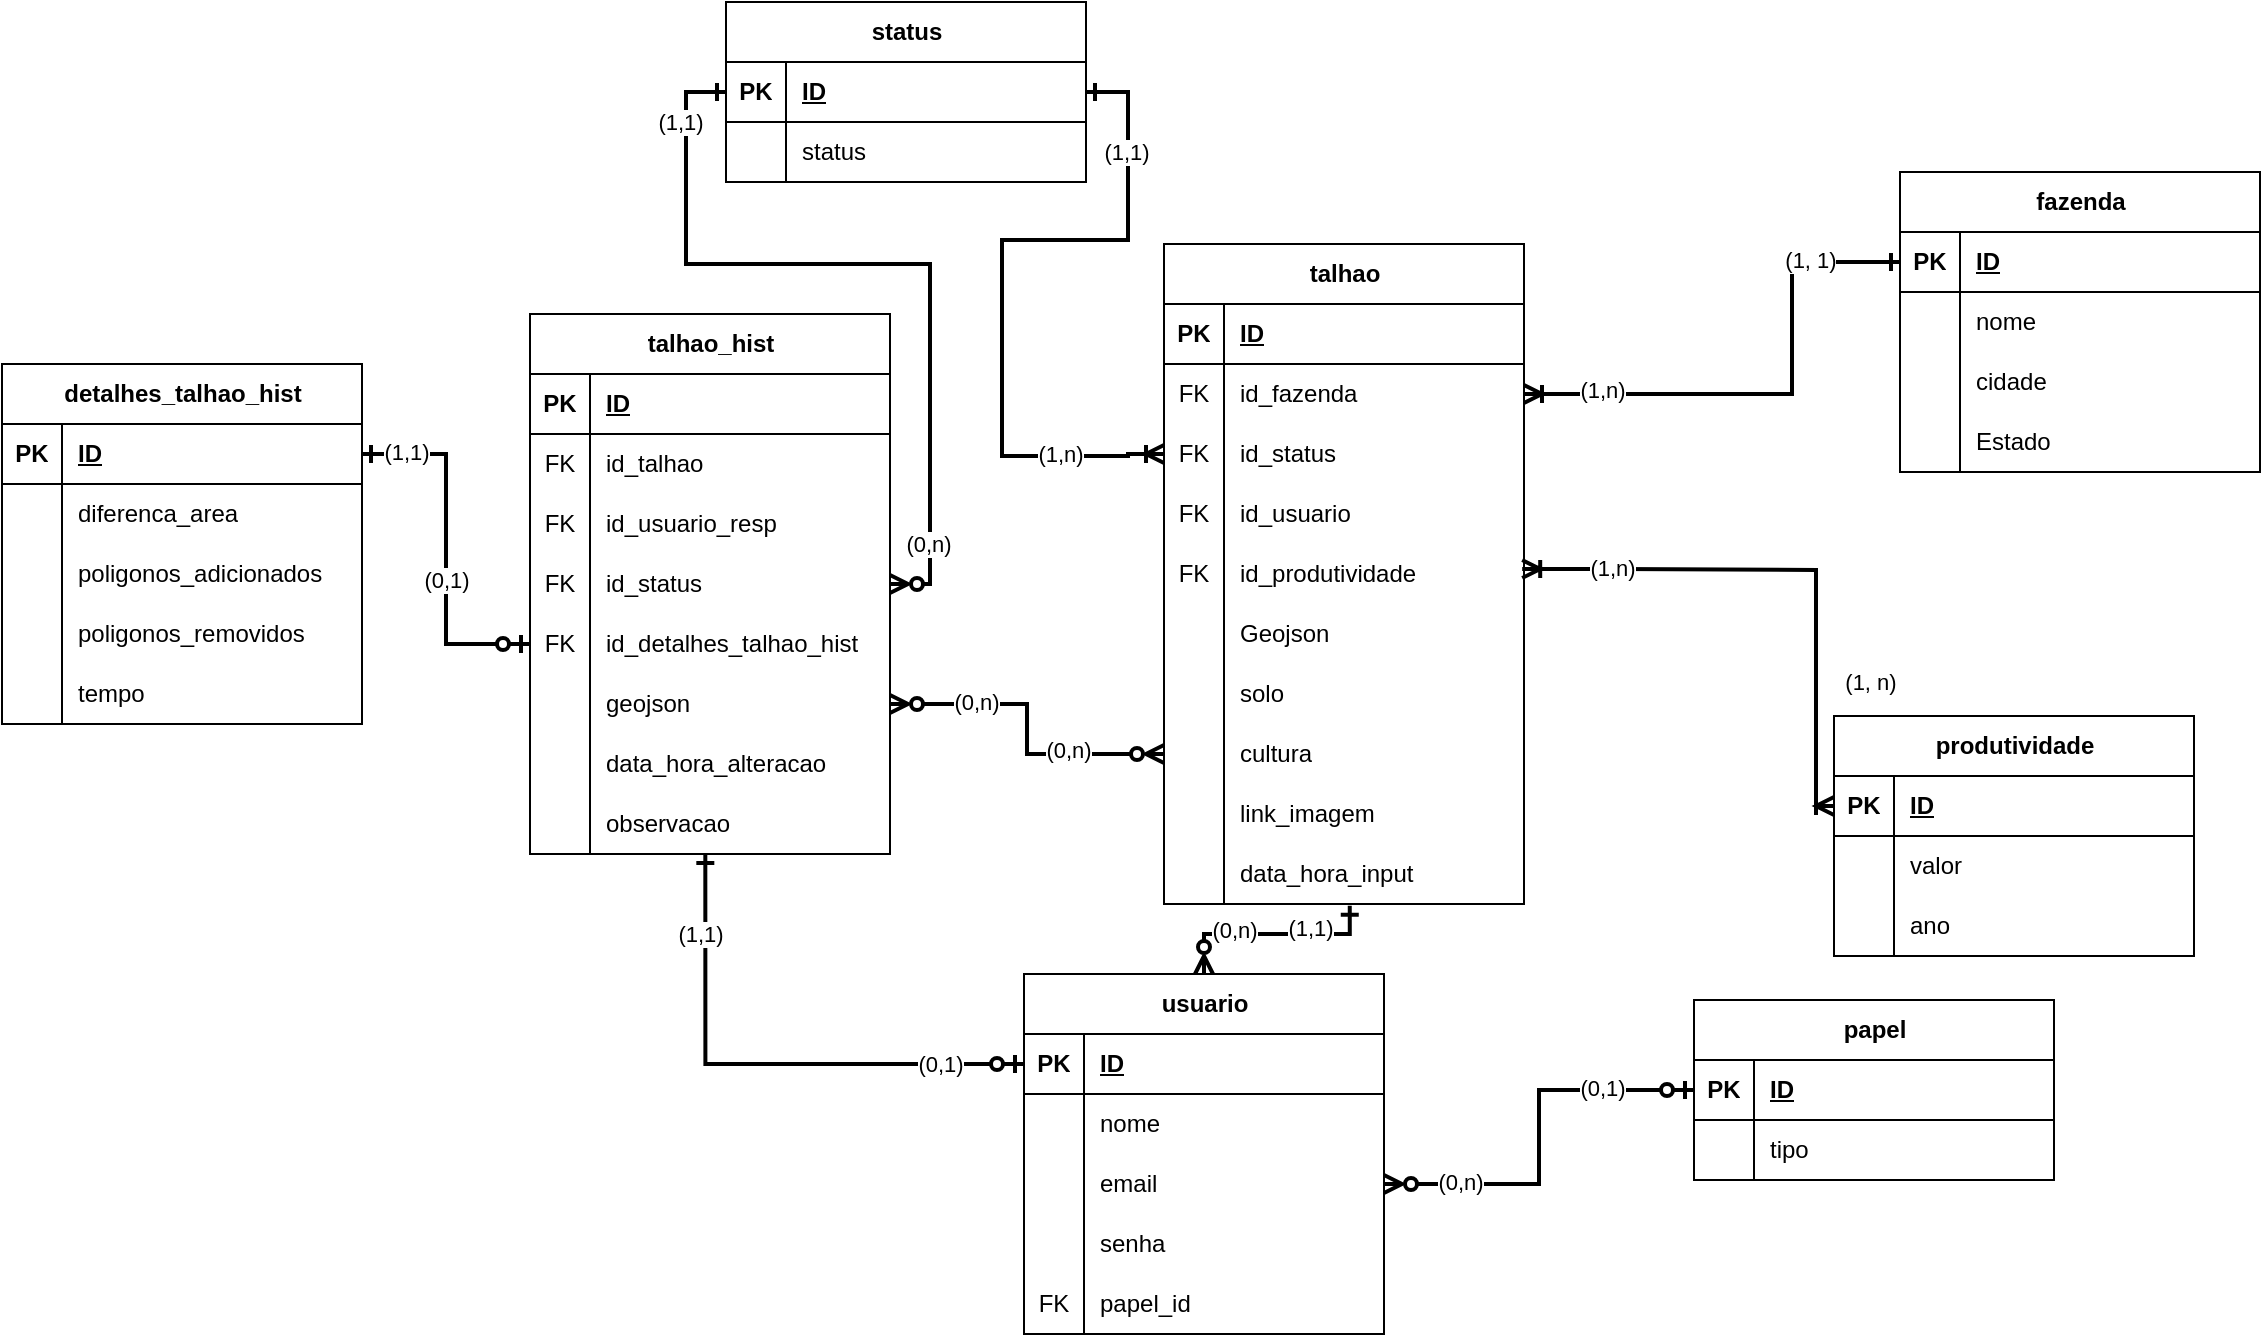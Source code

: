 <mxfile version="26.1.0">
  <diagram name="Página-1" id="Oh8hVxrq81kMfMdOFaqx">
    <mxGraphModel dx="2173" dy="299" grid="0" gridSize="10" guides="1" tooltips="1" connect="1" arrows="1" fold="1" page="0" pageScale="1" pageWidth="827" pageHeight="1169" math="0" shadow="0">
      <root>
        <mxCell id="0" />
        <mxCell id="1" parent="0" />
        <mxCell id="vThVnd_61_y9aAmI2bVp-1" value="talhao" style="shape=table;startSize=30;container=1;collapsible=1;childLayout=tableLayout;fixedRows=1;rowLines=0;fontStyle=1;align=center;resizeLast=1;html=1;" parent="1" vertex="1">
          <mxGeometry x="37" y="575" width="180" height="330" as="geometry" />
        </mxCell>
        <mxCell id="vThVnd_61_y9aAmI2bVp-2" value="" style="shape=tableRow;horizontal=0;startSize=0;swimlaneHead=0;swimlaneBody=0;fillColor=none;collapsible=0;dropTarget=0;points=[[0,0.5],[1,0.5]];portConstraint=eastwest;top=0;left=0;right=0;bottom=1;" parent="vThVnd_61_y9aAmI2bVp-1" vertex="1">
          <mxGeometry y="30" width="180" height="30" as="geometry" />
        </mxCell>
        <mxCell id="vThVnd_61_y9aAmI2bVp-3" value="PK" style="shape=partialRectangle;connectable=0;fillColor=none;top=0;left=0;bottom=0;right=0;fontStyle=1;overflow=hidden;whiteSpace=wrap;html=1;" parent="vThVnd_61_y9aAmI2bVp-2" vertex="1">
          <mxGeometry width="30" height="30" as="geometry">
            <mxRectangle width="30" height="30" as="alternateBounds" />
          </mxGeometry>
        </mxCell>
        <mxCell id="vThVnd_61_y9aAmI2bVp-4" value="ID" style="shape=partialRectangle;connectable=0;fillColor=none;top=0;left=0;bottom=0;right=0;align=left;spacingLeft=6;fontStyle=5;overflow=hidden;whiteSpace=wrap;html=1;" parent="vThVnd_61_y9aAmI2bVp-2" vertex="1">
          <mxGeometry x="30" width="150" height="30" as="geometry">
            <mxRectangle width="150" height="30" as="alternateBounds" />
          </mxGeometry>
        </mxCell>
        <mxCell id="vThVnd_61_y9aAmI2bVp-8" value="" style="shape=tableRow;horizontal=0;startSize=0;swimlaneHead=0;swimlaneBody=0;fillColor=none;collapsible=0;dropTarget=0;points=[[0,0.5],[1,0.5]];portConstraint=eastwest;top=0;left=0;right=0;bottom=0;" parent="vThVnd_61_y9aAmI2bVp-1" vertex="1">
          <mxGeometry y="60" width="180" height="30" as="geometry" />
        </mxCell>
        <mxCell id="vThVnd_61_y9aAmI2bVp-9" value="FK" style="shape=partialRectangle;connectable=0;fillColor=none;top=0;left=0;bottom=0;right=0;editable=1;overflow=hidden;whiteSpace=wrap;html=1;" parent="vThVnd_61_y9aAmI2bVp-8" vertex="1">
          <mxGeometry width="30" height="30" as="geometry">
            <mxRectangle width="30" height="30" as="alternateBounds" />
          </mxGeometry>
        </mxCell>
        <mxCell id="vThVnd_61_y9aAmI2bVp-10" value="id_fazenda" style="shape=partialRectangle;connectable=0;fillColor=none;top=0;left=0;bottom=0;right=0;align=left;spacingLeft=6;overflow=hidden;whiteSpace=wrap;html=1;" parent="vThVnd_61_y9aAmI2bVp-8" vertex="1">
          <mxGeometry x="30" width="150" height="30" as="geometry">
            <mxRectangle width="150" height="30" as="alternateBounds" />
          </mxGeometry>
        </mxCell>
        <mxCell id="rQO_95icwTUixLnLsmTB-1" value="" style="shape=tableRow;horizontal=0;startSize=0;swimlaneHead=0;swimlaneBody=0;fillColor=none;collapsible=0;dropTarget=0;points=[[0,0.5],[1,0.5]];portConstraint=eastwest;top=0;left=0;right=0;bottom=0;" vertex="1" parent="vThVnd_61_y9aAmI2bVp-1">
          <mxGeometry y="90" width="180" height="30" as="geometry" />
        </mxCell>
        <mxCell id="rQO_95icwTUixLnLsmTB-2" value="FK" style="shape=partialRectangle;connectable=0;fillColor=none;top=0;left=0;bottom=0;right=0;editable=1;overflow=hidden;whiteSpace=wrap;html=1;" vertex="1" parent="rQO_95icwTUixLnLsmTB-1">
          <mxGeometry width="30" height="30" as="geometry">
            <mxRectangle width="30" height="30" as="alternateBounds" />
          </mxGeometry>
        </mxCell>
        <mxCell id="rQO_95icwTUixLnLsmTB-3" value="id_status" style="shape=partialRectangle;connectable=0;fillColor=none;top=0;left=0;bottom=0;right=0;align=left;spacingLeft=6;overflow=hidden;whiteSpace=wrap;html=1;" vertex="1" parent="rQO_95icwTUixLnLsmTB-1">
          <mxGeometry x="30" width="150" height="30" as="geometry">
            <mxRectangle width="150" height="30" as="alternateBounds" />
          </mxGeometry>
        </mxCell>
        <mxCell id="rQO_95icwTUixLnLsmTB-51" value="" style="shape=tableRow;horizontal=0;startSize=0;swimlaneHead=0;swimlaneBody=0;fillColor=none;collapsible=0;dropTarget=0;points=[[0,0.5],[1,0.5]];portConstraint=eastwest;top=0;left=0;right=0;bottom=0;" vertex="1" parent="vThVnd_61_y9aAmI2bVp-1">
          <mxGeometry y="120" width="180" height="30" as="geometry" />
        </mxCell>
        <mxCell id="rQO_95icwTUixLnLsmTB-52" value="FK" style="shape=partialRectangle;connectable=0;fillColor=none;top=0;left=0;bottom=0;right=0;editable=1;overflow=hidden;whiteSpace=wrap;html=1;" vertex="1" parent="rQO_95icwTUixLnLsmTB-51">
          <mxGeometry width="30" height="30" as="geometry">
            <mxRectangle width="30" height="30" as="alternateBounds" />
          </mxGeometry>
        </mxCell>
        <mxCell id="rQO_95icwTUixLnLsmTB-53" value="id_usuario" style="shape=partialRectangle;connectable=0;fillColor=none;top=0;left=0;bottom=0;right=0;align=left;spacingLeft=6;overflow=hidden;whiteSpace=wrap;html=1;" vertex="1" parent="rQO_95icwTUixLnLsmTB-51">
          <mxGeometry x="30" width="150" height="30" as="geometry">
            <mxRectangle width="150" height="30" as="alternateBounds" />
          </mxGeometry>
        </mxCell>
        <mxCell id="vThVnd_61_y9aAmI2bVp-20" value="" style="shape=tableRow;horizontal=0;startSize=0;swimlaneHead=0;swimlaneBody=0;fillColor=none;collapsible=0;dropTarget=0;points=[[0,0.5],[1,0.5]];portConstraint=eastwest;top=0;left=0;right=0;bottom=0;" parent="vThVnd_61_y9aAmI2bVp-1" vertex="1">
          <mxGeometry y="150" width="180" height="30" as="geometry" />
        </mxCell>
        <mxCell id="vThVnd_61_y9aAmI2bVp-21" value="FK" style="shape=partialRectangle;connectable=0;fillColor=none;top=0;left=0;bottom=0;right=0;editable=1;overflow=hidden;whiteSpace=wrap;html=1;" parent="vThVnd_61_y9aAmI2bVp-20" vertex="1">
          <mxGeometry width="30" height="30" as="geometry">
            <mxRectangle width="30" height="30" as="alternateBounds" />
          </mxGeometry>
        </mxCell>
        <mxCell id="vThVnd_61_y9aAmI2bVp-22" value="id_produtividade" style="shape=partialRectangle;connectable=0;fillColor=none;top=0;left=0;bottom=0;right=0;align=left;spacingLeft=6;overflow=hidden;whiteSpace=wrap;html=1;" parent="vThVnd_61_y9aAmI2bVp-20" vertex="1">
          <mxGeometry x="30" width="150" height="30" as="geometry">
            <mxRectangle width="150" height="30" as="alternateBounds" />
          </mxGeometry>
        </mxCell>
        <mxCell id="vThVnd_61_y9aAmI2bVp-5" value="" style="shape=tableRow;horizontal=0;startSize=0;swimlaneHead=0;swimlaneBody=0;fillColor=none;collapsible=0;dropTarget=0;points=[[0,0.5],[1,0.5]];portConstraint=eastwest;top=0;left=0;right=0;bottom=0;" parent="vThVnd_61_y9aAmI2bVp-1" vertex="1">
          <mxGeometry y="180" width="180" height="30" as="geometry" />
        </mxCell>
        <mxCell id="vThVnd_61_y9aAmI2bVp-6" value="" style="shape=partialRectangle;connectable=0;fillColor=none;top=0;left=0;bottom=0;right=0;editable=1;overflow=hidden;whiteSpace=wrap;html=1;" parent="vThVnd_61_y9aAmI2bVp-5" vertex="1">
          <mxGeometry width="30" height="30" as="geometry">
            <mxRectangle width="30" height="30" as="alternateBounds" />
          </mxGeometry>
        </mxCell>
        <mxCell id="vThVnd_61_y9aAmI2bVp-7" value="Geojson" style="shape=partialRectangle;connectable=0;fillColor=none;top=0;left=0;bottom=0;right=0;align=left;spacingLeft=6;overflow=hidden;whiteSpace=wrap;html=1;" parent="vThVnd_61_y9aAmI2bVp-5" vertex="1">
          <mxGeometry x="30" width="150" height="30" as="geometry">
            <mxRectangle width="150" height="30" as="alternateBounds" />
          </mxGeometry>
        </mxCell>
        <mxCell id="vThVnd_61_y9aAmI2bVp-11" value="" style="shape=tableRow;horizontal=0;startSize=0;swimlaneHead=0;swimlaneBody=0;fillColor=none;collapsible=0;dropTarget=0;points=[[0,0.5],[1,0.5]];portConstraint=eastwest;top=0;left=0;right=0;bottom=0;" parent="vThVnd_61_y9aAmI2bVp-1" vertex="1">
          <mxGeometry y="210" width="180" height="30" as="geometry" />
        </mxCell>
        <mxCell id="vThVnd_61_y9aAmI2bVp-12" value="" style="shape=partialRectangle;connectable=0;fillColor=none;top=0;left=0;bottom=0;right=0;editable=1;overflow=hidden;whiteSpace=wrap;html=1;" parent="vThVnd_61_y9aAmI2bVp-11" vertex="1">
          <mxGeometry width="30" height="30" as="geometry">
            <mxRectangle width="30" height="30" as="alternateBounds" />
          </mxGeometry>
        </mxCell>
        <mxCell id="vThVnd_61_y9aAmI2bVp-13" value="solo" style="shape=partialRectangle;connectable=0;fillColor=none;top=0;left=0;bottom=0;right=0;align=left;spacingLeft=6;overflow=hidden;whiteSpace=wrap;html=1;" parent="vThVnd_61_y9aAmI2bVp-11" vertex="1">
          <mxGeometry x="30" width="150" height="30" as="geometry">
            <mxRectangle width="150" height="30" as="alternateBounds" />
          </mxGeometry>
        </mxCell>
        <mxCell id="vThVnd_61_y9aAmI2bVp-14" value="" style="shape=tableRow;horizontal=0;startSize=0;swimlaneHead=0;swimlaneBody=0;fillColor=none;collapsible=0;dropTarget=0;points=[[0,0.5],[1,0.5]];portConstraint=eastwest;top=0;left=0;right=0;bottom=0;" parent="vThVnd_61_y9aAmI2bVp-1" vertex="1">
          <mxGeometry y="240" width="180" height="30" as="geometry" />
        </mxCell>
        <mxCell id="vThVnd_61_y9aAmI2bVp-15" value="" style="shape=partialRectangle;connectable=0;fillColor=none;top=0;left=0;bottom=0;right=0;editable=1;overflow=hidden;whiteSpace=wrap;html=1;" parent="vThVnd_61_y9aAmI2bVp-14" vertex="1">
          <mxGeometry width="30" height="30" as="geometry">
            <mxRectangle width="30" height="30" as="alternateBounds" />
          </mxGeometry>
        </mxCell>
        <mxCell id="vThVnd_61_y9aAmI2bVp-16" value="cultura" style="shape=partialRectangle;connectable=0;fillColor=none;top=0;left=0;bottom=0;right=0;align=left;spacingLeft=6;overflow=hidden;whiteSpace=wrap;html=1;" parent="vThVnd_61_y9aAmI2bVp-14" vertex="1">
          <mxGeometry x="30" width="150" height="30" as="geometry">
            <mxRectangle width="150" height="30" as="alternateBounds" />
          </mxGeometry>
        </mxCell>
        <mxCell id="rQO_95icwTUixLnLsmTB-48" value="" style="shape=tableRow;horizontal=0;startSize=0;swimlaneHead=0;swimlaneBody=0;fillColor=none;collapsible=0;dropTarget=0;points=[[0,0.5],[1,0.5]];portConstraint=eastwest;top=0;left=0;right=0;bottom=0;" vertex="1" parent="vThVnd_61_y9aAmI2bVp-1">
          <mxGeometry y="270" width="180" height="30" as="geometry" />
        </mxCell>
        <mxCell id="rQO_95icwTUixLnLsmTB-49" value="" style="shape=partialRectangle;connectable=0;fillColor=none;top=0;left=0;bottom=0;right=0;editable=1;overflow=hidden;whiteSpace=wrap;html=1;" vertex="1" parent="rQO_95icwTUixLnLsmTB-48">
          <mxGeometry width="30" height="30" as="geometry">
            <mxRectangle width="30" height="30" as="alternateBounds" />
          </mxGeometry>
        </mxCell>
        <mxCell id="rQO_95icwTUixLnLsmTB-50" value="link_imagem" style="shape=partialRectangle;connectable=0;fillColor=none;top=0;left=0;bottom=0;right=0;align=left;spacingLeft=6;overflow=hidden;whiteSpace=wrap;html=1;" vertex="1" parent="rQO_95icwTUixLnLsmTB-48">
          <mxGeometry x="30" width="150" height="30" as="geometry">
            <mxRectangle width="150" height="30" as="alternateBounds" />
          </mxGeometry>
        </mxCell>
        <mxCell id="vThVnd_61_y9aAmI2bVp-17" value="" style="shape=tableRow;horizontal=0;startSize=0;swimlaneHead=0;swimlaneBody=0;fillColor=none;collapsible=0;dropTarget=0;points=[[0,0.5],[1,0.5]];portConstraint=eastwest;top=0;left=0;right=0;bottom=0;" parent="vThVnd_61_y9aAmI2bVp-1" vertex="1">
          <mxGeometry y="300" width="180" height="30" as="geometry" />
        </mxCell>
        <mxCell id="vThVnd_61_y9aAmI2bVp-18" value="" style="shape=partialRectangle;connectable=0;fillColor=none;top=0;left=0;bottom=0;right=0;editable=1;overflow=hidden;whiteSpace=wrap;html=1;" parent="vThVnd_61_y9aAmI2bVp-17" vertex="1">
          <mxGeometry width="30" height="30" as="geometry">
            <mxRectangle width="30" height="30" as="alternateBounds" />
          </mxGeometry>
        </mxCell>
        <mxCell id="vThVnd_61_y9aAmI2bVp-19" value="data_hora_input" style="shape=partialRectangle;connectable=0;fillColor=none;top=0;left=0;bottom=0;right=0;align=left;spacingLeft=6;overflow=hidden;whiteSpace=wrap;html=1;" parent="vThVnd_61_y9aAmI2bVp-17" vertex="1">
          <mxGeometry x="30" width="150" height="30" as="geometry">
            <mxRectangle width="150" height="30" as="alternateBounds" />
          </mxGeometry>
        </mxCell>
        <mxCell id="vThVnd_61_y9aAmI2bVp-23" style="edgeStyle=orthogonalEdgeStyle;rounded=0;orthogonalLoop=1;jettySize=auto;html=1;strokeWidth=2;endArrow=ERoneToMany;endFill=0;startArrow=ERoneToMany;startFill=0;exitX=0.995;exitY=0.417;exitDx=0;exitDy=0;exitPerimeter=0;entryX=0;entryY=0.5;entryDx=0;entryDy=0;" parent="1" source="vThVnd_61_y9aAmI2bVp-20" target="vThVnd_61_y9aAmI2bVp-40" edge="1">
          <mxGeometry relative="1" as="geometry">
            <mxPoint x="208" y="737" as="sourcePoint" />
            <Array as="points">
              <mxPoint x="264" y="738" />
              <mxPoint x="363" y="738" />
              <mxPoint x="363" y="856" />
            </Array>
          </mxGeometry>
        </mxCell>
        <mxCell id="vThVnd_61_y9aAmI2bVp-24" value="(1,n)" style="edgeLabel;html=1;align=center;verticalAlign=middle;resizable=0;points=[];" parent="vThVnd_61_y9aAmI2bVp-23" vertex="1" connectable="0">
          <mxGeometry x="-0.5" y="3" relative="1" as="geometry">
            <mxPoint x="-24" y="2" as="offset" />
          </mxGeometry>
        </mxCell>
        <mxCell id="vThVnd_61_y9aAmI2bVp-25" value="(1, n)" style="edgeLabel;html=1;align=center;verticalAlign=middle;resizable=0;points=[];" parent="vThVnd_61_y9aAmI2bVp-23" vertex="1" connectable="0">
          <mxGeometry x="0.433" y="2" relative="1" as="geometry">
            <mxPoint x="25" y="6" as="offset" />
          </mxGeometry>
        </mxCell>
        <mxCell id="vThVnd_61_y9aAmI2bVp-26" value="fazenda" style="shape=table;startSize=30;container=1;collapsible=1;childLayout=tableLayout;fixedRows=1;rowLines=0;fontStyle=1;align=center;resizeLast=1;html=1;" parent="1" vertex="1">
          <mxGeometry x="405" y="539" width="180" height="150" as="geometry" />
        </mxCell>
        <mxCell id="vThVnd_61_y9aAmI2bVp-27" value="" style="shape=tableRow;horizontal=0;startSize=0;swimlaneHead=0;swimlaneBody=0;fillColor=none;collapsible=0;dropTarget=0;points=[[0,0.5],[1,0.5]];portConstraint=eastwest;top=0;left=0;right=0;bottom=1;" parent="vThVnd_61_y9aAmI2bVp-26" vertex="1">
          <mxGeometry y="30" width="180" height="30" as="geometry" />
        </mxCell>
        <mxCell id="vThVnd_61_y9aAmI2bVp-28" value="PK" style="shape=partialRectangle;connectable=0;fillColor=none;top=0;left=0;bottom=0;right=0;fontStyle=1;overflow=hidden;whiteSpace=wrap;html=1;" parent="vThVnd_61_y9aAmI2bVp-27" vertex="1">
          <mxGeometry width="30" height="30" as="geometry">
            <mxRectangle width="30" height="30" as="alternateBounds" />
          </mxGeometry>
        </mxCell>
        <mxCell id="vThVnd_61_y9aAmI2bVp-29" value="ID" style="shape=partialRectangle;connectable=0;fillColor=none;top=0;left=0;bottom=0;right=0;align=left;spacingLeft=6;fontStyle=5;overflow=hidden;whiteSpace=wrap;html=1;" parent="vThVnd_61_y9aAmI2bVp-27" vertex="1">
          <mxGeometry x="30" width="150" height="30" as="geometry">
            <mxRectangle width="150" height="30" as="alternateBounds" />
          </mxGeometry>
        </mxCell>
        <mxCell id="vThVnd_61_y9aAmI2bVp-30" value="" style="shape=tableRow;horizontal=0;startSize=0;swimlaneHead=0;swimlaneBody=0;fillColor=none;collapsible=0;dropTarget=0;points=[[0,0.5],[1,0.5]];portConstraint=eastwest;top=0;left=0;right=0;bottom=0;" parent="vThVnd_61_y9aAmI2bVp-26" vertex="1">
          <mxGeometry y="60" width="180" height="30" as="geometry" />
        </mxCell>
        <mxCell id="vThVnd_61_y9aAmI2bVp-31" value="" style="shape=partialRectangle;connectable=0;fillColor=none;top=0;left=0;bottom=0;right=0;editable=1;overflow=hidden;whiteSpace=wrap;html=1;" parent="vThVnd_61_y9aAmI2bVp-30" vertex="1">
          <mxGeometry width="30" height="30" as="geometry">
            <mxRectangle width="30" height="30" as="alternateBounds" />
          </mxGeometry>
        </mxCell>
        <mxCell id="vThVnd_61_y9aAmI2bVp-32" value="nome" style="shape=partialRectangle;connectable=0;fillColor=none;top=0;left=0;bottom=0;right=0;align=left;spacingLeft=6;overflow=hidden;whiteSpace=wrap;html=1;" parent="vThVnd_61_y9aAmI2bVp-30" vertex="1">
          <mxGeometry x="30" width="150" height="30" as="geometry">
            <mxRectangle width="150" height="30" as="alternateBounds" />
          </mxGeometry>
        </mxCell>
        <mxCell id="vThVnd_61_y9aAmI2bVp-33" value="" style="shape=tableRow;horizontal=0;startSize=0;swimlaneHead=0;swimlaneBody=0;fillColor=none;collapsible=0;dropTarget=0;points=[[0,0.5],[1,0.5]];portConstraint=eastwest;top=0;left=0;right=0;bottom=0;" parent="vThVnd_61_y9aAmI2bVp-26" vertex="1">
          <mxGeometry y="90" width="180" height="30" as="geometry" />
        </mxCell>
        <mxCell id="vThVnd_61_y9aAmI2bVp-34" value="" style="shape=partialRectangle;connectable=0;fillColor=none;top=0;left=0;bottom=0;right=0;editable=1;overflow=hidden;whiteSpace=wrap;html=1;" parent="vThVnd_61_y9aAmI2bVp-33" vertex="1">
          <mxGeometry width="30" height="30" as="geometry">
            <mxRectangle width="30" height="30" as="alternateBounds" />
          </mxGeometry>
        </mxCell>
        <mxCell id="vThVnd_61_y9aAmI2bVp-35" value="cidade" style="shape=partialRectangle;connectable=0;fillColor=none;top=0;left=0;bottom=0;right=0;align=left;spacingLeft=6;overflow=hidden;whiteSpace=wrap;html=1;" parent="vThVnd_61_y9aAmI2bVp-33" vertex="1">
          <mxGeometry x="30" width="150" height="30" as="geometry">
            <mxRectangle width="150" height="30" as="alternateBounds" />
          </mxGeometry>
        </mxCell>
        <mxCell id="vThVnd_61_y9aAmI2bVp-36" value="" style="shape=tableRow;horizontal=0;startSize=0;swimlaneHead=0;swimlaneBody=0;fillColor=none;collapsible=0;dropTarget=0;points=[[0,0.5],[1,0.5]];portConstraint=eastwest;top=0;left=0;right=0;bottom=0;" parent="vThVnd_61_y9aAmI2bVp-26" vertex="1">
          <mxGeometry y="120" width="180" height="30" as="geometry" />
        </mxCell>
        <mxCell id="vThVnd_61_y9aAmI2bVp-37" value="" style="shape=partialRectangle;connectable=0;fillColor=none;top=0;left=0;bottom=0;right=0;editable=1;overflow=hidden;whiteSpace=wrap;html=1;" parent="vThVnd_61_y9aAmI2bVp-36" vertex="1">
          <mxGeometry width="30" height="30" as="geometry">
            <mxRectangle width="30" height="30" as="alternateBounds" />
          </mxGeometry>
        </mxCell>
        <mxCell id="vThVnd_61_y9aAmI2bVp-38" value="Estado" style="shape=partialRectangle;connectable=0;fillColor=none;top=0;left=0;bottom=0;right=0;align=left;spacingLeft=6;overflow=hidden;whiteSpace=wrap;html=1;" parent="vThVnd_61_y9aAmI2bVp-36" vertex="1">
          <mxGeometry x="30" width="150" height="30" as="geometry">
            <mxRectangle width="150" height="30" as="alternateBounds" />
          </mxGeometry>
        </mxCell>
        <mxCell id="vThVnd_61_y9aAmI2bVp-39" value="produtividade" style="shape=table;startSize=30;container=1;collapsible=1;childLayout=tableLayout;fixedRows=1;rowLines=0;fontStyle=1;align=center;resizeLast=1;html=1;" parent="1" vertex="1">
          <mxGeometry x="372" y="811" width="180" height="120" as="geometry" />
        </mxCell>
        <mxCell id="vThVnd_61_y9aAmI2bVp-40" value="" style="shape=tableRow;horizontal=0;startSize=0;swimlaneHead=0;swimlaneBody=0;fillColor=none;collapsible=0;dropTarget=0;points=[[0,0.5],[1,0.5]];portConstraint=eastwest;top=0;left=0;right=0;bottom=1;" parent="vThVnd_61_y9aAmI2bVp-39" vertex="1">
          <mxGeometry y="30" width="180" height="30" as="geometry" />
        </mxCell>
        <mxCell id="vThVnd_61_y9aAmI2bVp-41" value="PK" style="shape=partialRectangle;connectable=0;fillColor=none;top=0;left=0;bottom=0;right=0;fontStyle=1;overflow=hidden;whiteSpace=wrap;html=1;" parent="vThVnd_61_y9aAmI2bVp-40" vertex="1">
          <mxGeometry width="30" height="30" as="geometry">
            <mxRectangle width="30" height="30" as="alternateBounds" />
          </mxGeometry>
        </mxCell>
        <mxCell id="vThVnd_61_y9aAmI2bVp-42" value="ID" style="shape=partialRectangle;connectable=0;fillColor=none;top=0;left=0;bottom=0;right=0;align=left;spacingLeft=6;fontStyle=5;overflow=hidden;whiteSpace=wrap;html=1;" parent="vThVnd_61_y9aAmI2bVp-40" vertex="1">
          <mxGeometry x="30" width="150" height="30" as="geometry">
            <mxRectangle width="150" height="30" as="alternateBounds" />
          </mxGeometry>
        </mxCell>
        <mxCell id="vThVnd_61_y9aAmI2bVp-43" value="" style="shape=tableRow;horizontal=0;startSize=0;swimlaneHead=0;swimlaneBody=0;fillColor=none;collapsible=0;dropTarget=0;points=[[0,0.5],[1,0.5]];portConstraint=eastwest;top=0;left=0;right=0;bottom=0;" parent="vThVnd_61_y9aAmI2bVp-39" vertex="1">
          <mxGeometry y="60" width="180" height="30" as="geometry" />
        </mxCell>
        <mxCell id="vThVnd_61_y9aAmI2bVp-44" value="" style="shape=partialRectangle;connectable=0;fillColor=none;top=0;left=0;bottom=0;right=0;editable=1;overflow=hidden;whiteSpace=wrap;html=1;" parent="vThVnd_61_y9aAmI2bVp-43" vertex="1">
          <mxGeometry width="30" height="30" as="geometry">
            <mxRectangle width="30" height="30" as="alternateBounds" />
          </mxGeometry>
        </mxCell>
        <mxCell id="vThVnd_61_y9aAmI2bVp-45" value="valor" style="shape=partialRectangle;connectable=0;fillColor=none;top=0;left=0;bottom=0;right=0;align=left;spacingLeft=6;overflow=hidden;whiteSpace=wrap;html=1;" parent="vThVnd_61_y9aAmI2bVp-43" vertex="1">
          <mxGeometry x="30" width="150" height="30" as="geometry">
            <mxRectangle width="150" height="30" as="alternateBounds" />
          </mxGeometry>
        </mxCell>
        <mxCell id="vThVnd_61_y9aAmI2bVp-46" value="" style="shape=tableRow;horizontal=0;startSize=0;swimlaneHead=0;swimlaneBody=0;fillColor=none;collapsible=0;dropTarget=0;points=[[0,0.5],[1,0.5]];portConstraint=eastwest;top=0;left=0;right=0;bottom=0;" parent="vThVnd_61_y9aAmI2bVp-39" vertex="1">
          <mxGeometry y="90" width="180" height="30" as="geometry" />
        </mxCell>
        <mxCell id="vThVnd_61_y9aAmI2bVp-47" value="" style="shape=partialRectangle;connectable=0;fillColor=none;top=0;left=0;bottom=0;right=0;editable=1;overflow=hidden;whiteSpace=wrap;html=1;" parent="vThVnd_61_y9aAmI2bVp-46" vertex="1">
          <mxGeometry width="30" height="30" as="geometry">
            <mxRectangle width="30" height="30" as="alternateBounds" />
          </mxGeometry>
        </mxCell>
        <mxCell id="vThVnd_61_y9aAmI2bVp-48" value="ano" style="shape=partialRectangle;connectable=0;fillColor=none;top=0;left=0;bottom=0;right=0;align=left;spacingLeft=6;overflow=hidden;whiteSpace=wrap;html=1;" parent="vThVnd_61_y9aAmI2bVp-46" vertex="1">
          <mxGeometry x="30" width="150" height="30" as="geometry">
            <mxRectangle width="150" height="30" as="alternateBounds" />
          </mxGeometry>
        </mxCell>
        <mxCell id="vThVnd_61_y9aAmI2bVp-49" value="usuario" style="shape=table;startSize=30;container=1;collapsible=1;childLayout=tableLayout;fixedRows=1;rowLines=0;fontStyle=1;align=center;resizeLast=1;html=1;" parent="1" vertex="1">
          <mxGeometry x="-33" y="940" width="180" height="180" as="geometry" />
        </mxCell>
        <mxCell id="vThVnd_61_y9aAmI2bVp-50" value="" style="shape=tableRow;horizontal=0;startSize=0;swimlaneHead=0;swimlaneBody=0;fillColor=none;collapsible=0;dropTarget=0;points=[[0,0.5],[1,0.5]];portConstraint=eastwest;top=0;left=0;right=0;bottom=1;" parent="vThVnd_61_y9aAmI2bVp-49" vertex="1">
          <mxGeometry y="30" width="180" height="30" as="geometry" />
        </mxCell>
        <mxCell id="vThVnd_61_y9aAmI2bVp-51" value="PK" style="shape=partialRectangle;connectable=0;fillColor=none;top=0;left=0;bottom=0;right=0;fontStyle=1;overflow=hidden;whiteSpace=wrap;html=1;" parent="vThVnd_61_y9aAmI2bVp-50" vertex="1">
          <mxGeometry width="30" height="30" as="geometry">
            <mxRectangle width="30" height="30" as="alternateBounds" />
          </mxGeometry>
        </mxCell>
        <mxCell id="vThVnd_61_y9aAmI2bVp-52" value="ID" style="shape=partialRectangle;connectable=0;fillColor=none;top=0;left=0;bottom=0;right=0;align=left;spacingLeft=6;fontStyle=5;overflow=hidden;whiteSpace=wrap;html=1;" parent="vThVnd_61_y9aAmI2bVp-50" vertex="1">
          <mxGeometry x="30" width="150" height="30" as="geometry">
            <mxRectangle width="150" height="30" as="alternateBounds" />
          </mxGeometry>
        </mxCell>
        <mxCell id="vThVnd_61_y9aAmI2bVp-53" value="" style="shape=tableRow;horizontal=0;startSize=0;swimlaneHead=0;swimlaneBody=0;fillColor=none;collapsible=0;dropTarget=0;points=[[0,0.5],[1,0.5]];portConstraint=eastwest;top=0;left=0;right=0;bottom=0;" parent="vThVnd_61_y9aAmI2bVp-49" vertex="1">
          <mxGeometry y="60" width="180" height="30" as="geometry" />
        </mxCell>
        <mxCell id="vThVnd_61_y9aAmI2bVp-54" value="" style="shape=partialRectangle;connectable=0;fillColor=none;top=0;left=0;bottom=0;right=0;editable=1;overflow=hidden;whiteSpace=wrap;html=1;" parent="vThVnd_61_y9aAmI2bVp-53" vertex="1">
          <mxGeometry width="30" height="30" as="geometry">
            <mxRectangle width="30" height="30" as="alternateBounds" />
          </mxGeometry>
        </mxCell>
        <mxCell id="vThVnd_61_y9aAmI2bVp-55" value="nome" style="shape=partialRectangle;connectable=0;fillColor=none;top=0;left=0;bottom=0;right=0;align=left;spacingLeft=6;overflow=hidden;whiteSpace=wrap;html=1;" parent="vThVnd_61_y9aAmI2bVp-53" vertex="1">
          <mxGeometry x="30" width="150" height="30" as="geometry">
            <mxRectangle width="150" height="30" as="alternateBounds" />
          </mxGeometry>
        </mxCell>
        <mxCell id="vThVnd_61_y9aAmI2bVp-56" value="" style="shape=tableRow;horizontal=0;startSize=0;swimlaneHead=0;swimlaneBody=0;fillColor=none;collapsible=0;dropTarget=0;points=[[0,0.5],[1,0.5]];portConstraint=eastwest;top=0;left=0;right=0;bottom=0;" parent="vThVnd_61_y9aAmI2bVp-49" vertex="1">
          <mxGeometry y="90" width="180" height="30" as="geometry" />
        </mxCell>
        <mxCell id="vThVnd_61_y9aAmI2bVp-57" value="" style="shape=partialRectangle;connectable=0;fillColor=none;top=0;left=0;bottom=0;right=0;editable=1;overflow=hidden;whiteSpace=wrap;html=1;" parent="vThVnd_61_y9aAmI2bVp-56" vertex="1">
          <mxGeometry width="30" height="30" as="geometry">
            <mxRectangle width="30" height="30" as="alternateBounds" />
          </mxGeometry>
        </mxCell>
        <mxCell id="vThVnd_61_y9aAmI2bVp-58" value="email" style="shape=partialRectangle;connectable=0;fillColor=none;top=0;left=0;bottom=0;right=0;align=left;spacingLeft=6;overflow=hidden;whiteSpace=wrap;html=1;" parent="vThVnd_61_y9aAmI2bVp-56" vertex="1">
          <mxGeometry x="30" width="150" height="30" as="geometry">
            <mxRectangle width="150" height="30" as="alternateBounds" />
          </mxGeometry>
        </mxCell>
        <mxCell id="vThVnd_61_y9aAmI2bVp-59" value="" style="shape=tableRow;horizontal=0;startSize=0;swimlaneHead=0;swimlaneBody=0;fillColor=none;collapsible=0;dropTarget=0;points=[[0,0.5],[1,0.5]];portConstraint=eastwest;top=0;left=0;right=0;bottom=0;" parent="vThVnd_61_y9aAmI2bVp-49" vertex="1">
          <mxGeometry y="120" width="180" height="30" as="geometry" />
        </mxCell>
        <mxCell id="vThVnd_61_y9aAmI2bVp-60" value="" style="shape=partialRectangle;connectable=0;fillColor=none;top=0;left=0;bottom=0;right=0;editable=1;overflow=hidden;whiteSpace=wrap;html=1;" parent="vThVnd_61_y9aAmI2bVp-59" vertex="1">
          <mxGeometry width="30" height="30" as="geometry">
            <mxRectangle width="30" height="30" as="alternateBounds" />
          </mxGeometry>
        </mxCell>
        <mxCell id="vThVnd_61_y9aAmI2bVp-61" value="senha" style="shape=partialRectangle;connectable=0;fillColor=none;top=0;left=0;bottom=0;right=0;align=left;spacingLeft=6;overflow=hidden;whiteSpace=wrap;html=1;" parent="vThVnd_61_y9aAmI2bVp-59" vertex="1">
          <mxGeometry x="30" width="150" height="30" as="geometry">
            <mxRectangle width="150" height="30" as="alternateBounds" />
          </mxGeometry>
        </mxCell>
        <mxCell id="vThVnd_61_y9aAmI2bVp-62" value="" style="shape=tableRow;horizontal=0;startSize=0;swimlaneHead=0;swimlaneBody=0;fillColor=none;collapsible=0;dropTarget=0;points=[[0,0.5],[1,0.5]];portConstraint=eastwest;top=0;left=0;right=0;bottom=0;" parent="vThVnd_61_y9aAmI2bVp-49" vertex="1">
          <mxGeometry y="150" width="180" height="30" as="geometry" />
        </mxCell>
        <mxCell id="vThVnd_61_y9aAmI2bVp-63" value="FK" style="shape=partialRectangle;connectable=0;fillColor=none;top=0;left=0;bottom=0;right=0;editable=1;overflow=hidden;whiteSpace=wrap;html=1;" parent="vThVnd_61_y9aAmI2bVp-62" vertex="1">
          <mxGeometry width="30" height="30" as="geometry">
            <mxRectangle width="30" height="30" as="alternateBounds" />
          </mxGeometry>
        </mxCell>
        <mxCell id="vThVnd_61_y9aAmI2bVp-64" value="papel_id" style="shape=partialRectangle;connectable=0;fillColor=none;top=0;left=0;bottom=0;right=0;align=left;spacingLeft=6;overflow=hidden;whiteSpace=wrap;html=1;" parent="vThVnd_61_y9aAmI2bVp-62" vertex="1">
          <mxGeometry x="30" width="150" height="30" as="geometry">
            <mxRectangle width="150" height="30" as="alternateBounds" />
          </mxGeometry>
        </mxCell>
        <mxCell id="vThVnd_61_y9aAmI2bVp-65" value="papel" style="shape=table;startSize=30;container=1;collapsible=1;childLayout=tableLayout;fixedRows=1;rowLines=0;fontStyle=1;align=center;resizeLast=1;html=1;" parent="1" vertex="1">
          <mxGeometry x="302" y="953" width="180" height="90" as="geometry" />
        </mxCell>
        <mxCell id="vThVnd_61_y9aAmI2bVp-66" value="" style="shape=tableRow;horizontal=0;startSize=0;swimlaneHead=0;swimlaneBody=0;fillColor=none;collapsible=0;dropTarget=0;points=[[0,0.5],[1,0.5]];portConstraint=eastwest;top=0;left=0;right=0;bottom=1;" parent="vThVnd_61_y9aAmI2bVp-65" vertex="1">
          <mxGeometry y="30" width="180" height="30" as="geometry" />
        </mxCell>
        <mxCell id="vThVnd_61_y9aAmI2bVp-67" value="PK" style="shape=partialRectangle;connectable=0;fillColor=none;top=0;left=0;bottom=0;right=0;fontStyle=1;overflow=hidden;whiteSpace=wrap;html=1;" parent="vThVnd_61_y9aAmI2bVp-66" vertex="1">
          <mxGeometry width="30" height="30" as="geometry">
            <mxRectangle width="30" height="30" as="alternateBounds" />
          </mxGeometry>
        </mxCell>
        <mxCell id="vThVnd_61_y9aAmI2bVp-68" value="ID" style="shape=partialRectangle;connectable=0;fillColor=none;top=0;left=0;bottom=0;right=0;align=left;spacingLeft=6;fontStyle=5;overflow=hidden;whiteSpace=wrap;html=1;" parent="vThVnd_61_y9aAmI2bVp-66" vertex="1">
          <mxGeometry x="30" width="150" height="30" as="geometry">
            <mxRectangle width="150" height="30" as="alternateBounds" />
          </mxGeometry>
        </mxCell>
        <mxCell id="vThVnd_61_y9aAmI2bVp-69" value="" style="shape=tableRow;horizontal=0;startSize=0;swimlaneHead=0;swimlaneBody=0;fillColor=none;collapsible=0;dropTarget=0;points=[[0,0.5],[1,0.5]];portConstraint=eastwest;top=0;left=0;right=0;bottom=0;" parent="vThVnd_61_y9aAmI2bVp-65" vertex="1">
          <mxGeometry y="60" width="180" height="30" as="geometry" />
        </mxCell>
        <mxCell id="vThVnd_61_y9aAmI2bVp-70" value="" style="shape=partialRectangle;connectable=0;fillColor=none;top=0;left=0;bottom=0;right=0;editable=1;overflow=hidden;whiteSpace=wrap;html=1;" parent="vThVnd_61_y9aAmI2bVp-69" vertex="1">
          <mxGeometry width="30" height="30" as="geometry">
            <mxRectangle width="30" height="30" as="alternateBounds" />
          </mxGeometry>
        </mxCell>
        <mxCell id="vThVnd_61_y9aAmI2bVp-71" value="tipo" style="shape=partialRectangle;connectable=0;fillColor=none;top=0;left=0;bottom=0;right=0;align=left;spacingLeft=6;overflow=hidden;whiteSpace=wrap;html=1;" parent="vThVnd_61_y9aAmI2bVp-69" vertex="1">
          <mxGeometry x="30" width="150" height="30" as="geometry">
            <mxRectangle width="150" height="30" as="alternateBounds" />
          </mxGeometry>
        </mxCell>
        <mxCell id="vThVnd_61_y9aAmI2bVp-72" value="status" style="shape=table;startSize=30;container=1;collapsible=1;childLayout=tableLayout;fixedRows=1;rowLines=0;fontStyle=1;align=center;resizeLast=1;html=1;" parent="1" vertex="1">
          <mxGeometry x="-182" y="454" width="180" height="90" as="geometry" />
        </mxCell>
        <mxCell id="vThVnd_61_y9aAmI2bVp-73" value="" style="shape=tableRow;horizontal=0;startSize=0;swimlaneHead=0;swimlaneBody=0;fillColor=none;collapsible=0;dropTarget=0;points=[[0,0.5],[1,0.5]];portConstraint=eastwest;top=0;left=0;right=0;bottom=1;" parent="vThVnd_61_y9aAmI2bVp-72" vertex="1">
          <mxGeometry y="30" width="180" height="30" as="geometry" />
        </mxCell>
        <mxCell id="vThVnd_61_y9aAmI2bVp-74" value="PK" style="shape=partialRectangle;connectable=0;fillColor=none;top=0;left=0;bottom=0;right=0;fontStyle=1;overflow=hidden;whiteSpace=wrap;html=1;" parent="vThVnd_61_y9aAmI2bVp-73" vertex="1">
          <mxGeometry width="30" height="30" as="geometry">
            <mxRectangle width="30" height="30" as="alternateBounds" />
          </mxGeometry>
        </mxCell>
        <mxCell id="vThVnd_61_y9aAmI2bVp-75" value="ID" style="shape=partialRectangle;connectable=0;fillColor=none;top=0;left=0;bottom=0;right=0;align=left;spacingLeft=6;fontStyle=5;overflow=hidden;whiteSpace=wrap;html=1;" parent="vThVnd_61_y9aAmI2bVp-73" vertex="1">
          <mxGeometry x="30" width="150" height="30" as="geometry">
            <mxRectangle width="150" height="30" as="alternateBounds" />
          </mxGeometry>
        </mxCell>
        <mxCell id="vThVnd_61_y9aAmI2bVp-76" value="" style="shape=tableRow;horizontal=0;startSize=0;swimlaneHead=0;swimlaneBody=0;fillColor=none;collapsible=0;dropTarget=0;points=[[0,0.5],[1,0.5]];portConstraint=eastwest;top=0;left=0;right=0;bottom=0;" parent="vThVnd_61_y9aAmI2bVp-72" vertex="1">
          <mxGeometry y="60" width="180" height="30" as="geometry" />
        </mxCell>
        <mxCell id="vThVnd_61_y9aAmI2bVp-77" value="" style="shape=partialRectangle;connectable=0;fillColor=none;top=0;left=0;bottom=0;right=0;editable=1;overflow=hidden;whiteSpace=wrap;html=1;" parent="vThVnd_61_y9aAmI2bVp-76" vertex="1">
          <mxGeometry width="30" height="30" as="geometry">
            <mxRectangle width="30" height="30" as="alternateBounds" />
          </mxGeometry>
        </mxCell>
        <mxCell id="vThVnd_61_y9aAmI2bVp-78" value="status" style="shape=partialRectangle;connectable=0;fillColor=none;top=0;left=0;bottom=0;right=0;align=left;spacingLeft=6;overflow=hidden;whiteSpace=wrap;html=1;" parent="vThVnd_61_y9aAmI2bVp-76" vertex="1">
          <mxGeometry x="30" width="150" height="30" as="geometry">
            <mxRectangle width="150" height="30" as="alternateBounds" />
          </mxGeometry>
        </mxCell>
        <mxCell id="vThVnd_61_y9aAmI2bVp-79" style="edgeStyle=orthogonalEdgeStyle;rounded=0;orthogonalLoop=1;jettySize=auto;html=1;exitX=1;exitY=0.5;exitDx=0;exitDy=0;entryX=0;entryY=0.5;entryDx=0;entryDy=0;strokeWidth=2;endArrow=ERzeroToOne;endFill=0;startArrow=ERzeroToMany;startFill=0;" parent="1" source="vThVnd_61_y9aAmI2bVp-56" target="vThVnd_61_y9aAmI2bVp-66" edge="1">
          <mxGeometry relative="1" as="geometry" />
        </mxCell>
        <mxCell id="vThVnd_61_y9aAmI2bVp-80" value="(0,1)" style="edgeLabel;html=1;align=center;verticalAlign=middle;resizable=0;points=[];" parent="vThVnd_61_y9aAmI2bVp-79" vertex="1" connectable="0">
          <mxGeometry x="0.768" y="1" relative="1" as="geometry">
            <mxPoint x="-23" as="offset" />
          </mxGeometry>
        </mxCell>
        <mxCell id="vThVnd_61_y9aAmI2bVp-81" value="(0,n)" style="edgeLabel;html=1;align=center;verticalAlign=middle;resizable=0;points=[];" parent="vThVnd_61_y9aAmI2bVp-79" vertex="1" connectable="0">
          <mxGeometry x="-0.698" relative="1" as="geometry">
            <mxPoint x="7" y="-1" as="offset" />
          </mxGeometry>
        </mxCell>
        <mxCell id="vThVnd_61_y9aAmI2bVp-82" style="edgeStyle=orthogonalEdgeStyle;rounded=0;orthogonalLoop=1;jettySize=auto;html=1;endArrow=ERone;endFill=0;startArrow=ERoneToMany;startFill=0;strokeWidth=2;entryX=1;entryY=0.5;entryDx=0;entryDy=0;exitX=0;exitY=0.5;exitDx=0;exitDy=0;" parent="1" source="rQO_95icwTUixLnLsmTB-1" target="vThVnd_61_y9aAmI2bVp-73" edge="1">
          <mxGeometry relative="1" as="geometry">
            <mxPoint x="-30" y="706" as="sourcePoint" />
            <mxPoint x="310" y="800" as="targetPoint" />
            <Array as="points">
              <mxPoint x="19" y="680" />
              <mxPoint x="-44" y="681" />
              <mxPoint x="-44" y="573" />
              <mxPoint x="19" y="573" />
              <mxPoint x="19" y="499" />
            </Array>
          </mxGeometry>
        </mxCell>
        <mxCell id="vThVnd_61_y9aAmI2bVp-83" value="(1,1)" style="edgeLabel;html=1;align=center;verticalAlign=middle;resizable=0;points=[];" parent="vThVnd_61_y9aAmI2bVp-82" vertex="1" connectable="0">
          <mxGeometry x="0.644" relative="1" as="geometry">
            <mxPoint x="-1" y="-11" as="offset" />
          </mxGeometry>
        </mxCell>
        <mxCell id="vThVnd_61_y9aAmI2bVp-84" value="(1,n)" style="edgeLabel;html=1;align=center;verticalAlign=middle;resizable=0;points=[];" parent="vThVnd_61_y9aAmI2bVp-82" vertex="1" connectable="0">
          <mxGeometry x="-0.72" y="-1" relative="1" as="geometry">
            <mxPoint x="-5" as="offset" />
          </mxGeometry>
        </mxCell>
        <mxCell id="vThVnd_61_y9aAmI2bVp-85" style="edgeStyle=orthogonalEdgeStyle;rounded=0;orthogonalLoop=1;jettySize=auto;html=1;strokeWidth=2;endArrow=ERone;endFill=0;startArrow=ERoneToMany;startFill=0;exitX=1;exitY=0.5;exitDx=0;exitDy=0;entryX=0;entryY=0.5;entryDx=0;entryDy=0;" parent="1" source="vThVnd_61_y9aAmI2bVp-8" target="vThVnd_61_y9aAmI2bVp-27" edge="1">
          <mxGeometry relative="1" as="geometry">
            <Array as="points">
              <mxPoint x="351" y="650" />
              <mxPoint x="351" y="584" />
            </Array>
          </mxGeometry>
        </mxCell>
        <mxCell id="vThVnd_61_y9aAmI2bVp-86" value="(1,n)" style="edgeLabel;html=1;align=center;verticalAlign=middle;resizable=0;points=[];" parent="vThVnd_61_y9aAmI2bVp-85" vertex="1" connectable="0">
          <mxGeometry x="-0.554" y="-2" relative="1" as="geometry">
            <mxPoint x="-18" y="-4" as="offset" />
          </mxGeometry>
        </mxCell>
        <mxCell id="vThVnd_61_y9aAmI2bVp-87" value="(1, 1)" style="edgeLabel;html=1;align=center;verticalAlign=middle;resizable=0;points=[];" parent="vThVnd_61_y9aAmI2bVp-85" vertex="1" connectable="0">
          <mxGeometry x="0.643" y="1" relative="1" as="geometry">
            <mxPoint as="offset" />
          </mxGeometry>
        </mxCell>
        <mxCell id="vThVnd_61_y9aAmI2bVp-88" style="edgeStyle=orthogonalEdgeStyle;rounded=0;orthogonalLoop=1;jettySize=auto;html=1;entryX=0;entryY=0.5;entryDx=0;entryDy=0;startArrow=ERone;startFill=0;endArrow=ERzeroToOne;endFill=0;strokeWidth=2;exitX=0.487;exitY=1;exitDx=0;exitDy=0;exitPerimeter=0;" parent="1" source="vThVnd_61_y9aAmI2bVp-107" target="vThVnd_61_y9aAmI2bVp-50" edge="1">
          <mxGeometry relative="1" as="geometry">
            <mxPoint x="-193" y="890" as="sourcePoint" />
          </mxGeometry>
        </mxCell>
        <mxCell id="vThVnd_61_y9aAmI2bVp-89" value="(1,1)" style="edgeLabel;html=1;align=center;verticalAlign=middle;resizable=0;points=[];" parent="vThVnd_61_y9aAmI2bVp-88" vertex="1" connectable="0">
          <mxGeometry x="-0.813" y="3" relative="1" as="geometry">
            <mxPoint x="-6" y="15" as="offset" />
          </mxGeometry>
        </mxCell>
        <mxCell id="vThVnd_61_y9aAmI2bVp-90" value="(0,1)" style="edgeLabel;html=1;align=center;verticalAlign=middle;resizable=0;points=[];" parent="vThVnd_61_y9aAmI2bVp-88" vertex="1" connectable="0">
          <mxGeometry x="0.79" relative="1" as="geometry">
            <mxPoint x="-14" as="offset" />
          </mxGeometry>
        </mxCell>
        <mxCell id="vThVnd_61_y9aAmI2bVp-91" value="talhao_hist" style="shape=table;startSize=30;container=1;collapsible=1;childLayout=tableLayout;fixedRows=1;rowLines=0;fontStyle=1;align=center;resizeLast=1;html=1;" parent="1" vertex="1">
          <mxGeometry x="-280" y="610" width="180" height="270" as="geometry" />
        </mxCell>
        <mxCell id="vThVnd_61_y9aAmI2bVp-92" value="" style="shape=tableRow;horizontal=0;startSize=0;swimlaneHead=0;swimlaneBody=0;fillColor=none;collapsible=0;dropTarget=0;points=[[0,0.5],[1,0.5]];portConstraint=eastwest;top=0;left=0;right=0;bottom=1;" parent="vThVnd_61_y9aAmI2bVp-91" vertex="1">
          <mxGeometry y="30" width="180" height="30" as="geometry" />
        </mxCell>
        <mxCell id="vThVnd_61_y9aAmI2bVp-93" value="PK" style="shape=partialRectangle;connectable=0;fillColor=none;top=0;left=0;bottom=0;right=0;fontStyle=1;overflow=hidden;whiteSpace=wrap;html=1;" parent="vThVnd_61_y9aAmI2bVp-92" vertex="1">
          <mxGeometry width="30" height="30" as="geometry">
            <mxRectangle width="30" height="30" as="alternateBounds" />
          </mxGeometry>
        </mxCell>
        <mxCell id="vThVnd_61_y9aAmI2bVp-94" value="ID" style="shape=partialRectangle;connectable=0;fillColor=none;top=0;left=0;bottom=0;right=0;align=left;spacingLeft=6;fontStyle=5;overflow=hidden;whiteSpace=wrap;html=1;" parent="vThVnd_61_y9aAmI2bVp-92" vertex="1">
          <mxGeometry x="30" width="150" height="30" as="geometry">
            <mxRectangle width="150" height="30" as="alternateBounds" />
          </mxGeometry>
        </mxCell>
        <mxCell id="vThVnd_61_y9aAmI2bVp-95" value="" style="shape=tableRow;horizontal=0;startSize=0;swimlaneHead=0;swimlaneBody=0;fillColor=none;collapsible=0;dropTarget=0;points=[[0,0.5],[1,0.5]];portConstraint=eastwest;top=0;left=0;right=0;bottom=0;" parent="vThVnd_61_y9aAmI2bVp-91" vertex="1">
          <mxGeometry y="60" width="180" height="30" as="geometry" />
        </mxCell>
        <mxCell id="vThVnd_61_y9aAmI2bVp-96" value="FK" style="shape=partialRectangle;connectable=0;fillColor=none;top=0;left=0;bottom=0;right=0;editable=1;overflow=hidden;whiteSpace=wrap;html=1;" parent="vThVnd_61_y9aAmI2bVp-95" vertex="1">
          <mxGeometry width="30" height="30" as="geometry">
            <mxRectangle width="30" height="30" as="alternateBounds" />
          </mxGeometry>
        </mxCell>
        <mxCell id="vThVnd_61_y9aAmI2bVp-97" value="id_talhao" style="shape=partialRectangle;connectable=0;fillColor=none;top=0;left=0;bottom=0;right=0;align=left;spacingLeft=6;overflow=hidden;whiteSpace=wrap;html=1;" parent="vThVnd_61_y9aAmI2bVp-95" vertex="1">
          <mxGeometry x="30" width="150" height="30" as="geometry">
            <mxRectangle width="150" height="30" as="alternateBounds" />
          </mxGeometry>
        </mxCell>
        <mxCell id="rQO_95icwTUixLnLsmTB-4" value="" style="shape=tableRow;horizontal=0;startSize=0;swimlaneHead=0;swimlaneBody=0;fillColor=none;collapsible=0;dropTarget=0;points=[[0,0.5],[1,0.5]];portConstraint=eastwest;top=0;left=0;right=0;bottom=0;" vertex="1" parent="vThVnd_61_y9aAmI2bVp-91">
          <mxGeometry y="90" width="180" height="30" as="geometry" />
        </mxCell>
        <mxCell id="rQO_95icwTUixLnLsmTB-5" value="FK" style="shape=partialRectangle;connectable=0;fillColor=none;top=0;left=0;bottom=0;right=0;editable=1;overflow=hidden;whiteSpace=wrap;html=1;" vertex="1" parent="rQO_95icwTUixLnLsmTB-4">
          <mxGeometry width="30" height="30" as="geometry">
            <mxRectangle width="30" height="30" as="alternateBounds" />
          </mxGeometry>
        </mxCell>
        <mxCell id="rQO_95icwTUixLnLsmTB-6" value="id_usuario_resp" style="shape=partialRectangle;connectable=0;fillColor=none;top=0;left=0;bottom=0;right=0;align=left;spacingLeft=6;overflow=hidden;whiteSpace=wrap;html=1;" vertex="1" parent="rQO_95icwTUixLnLsmTB-4">
          <mxGeometry x="30" width="150" height="30" as="geometry">
            <mxRectangle width="150" height="30" as="alternateBounds" />
          </mxGeometry>
        </mxCell>
        <mxCell id="rQO_95icwTUixLnLsmTB-42" value="" style="shape=tableRow;horizontal=0;startSize=0;swimlaneHead=0;swimlaneBody=0;fillColor=none;collapsible=0;dropTarget=0;points=[[0,0.5],[1,0.5]];portConstraint=eastwest;top=0;left=0;right=0;bottom=0;" vertex="1" parent="vThVnd_61_y9aAmI2bVp-91">
          <mxGeometry y="120" width="180" height="30" as="geometry" />
        </mxCell>
        <mxCell id="rQO_95icwTUixLnLsmTB-43" value="FK" style="shape=partialRectangle;connectable=0;fillColor=none;top=0;left=0;bottom=0;right=0;editable=1;overflow=hidden;whiteSpace=wrap;html=1;" vertex="1" parent="rQO_95icwTUixLnLsmTB-42">
          <mxGeometry width="30" height="30" as="geometry">
            <mxRectangle width="30" height="30" as="alternateBounds" />
          </mxGeometry>
        </mxCell>
        <mxCell id="rQO_95icwTUixLnLsmTB-44" value="id_status" style="shape=partialRectangle;connectable=0;fillColor=none;top=0;left=0;bottom=0;right=0;align=left;spacingLeft=6;overflow=hidden;whiteSpace=wrap;html=1;" vertex="1" parent="rQO_95icwTUixLnLsmTB-42">
          <mxGeometry x="30" width="150" height="30" as="geometry">
            <mxRectangle width="150" height="30" as="alternateBounds" />
          </mxGeometry>
        </mxCell>
        <mxCell id="vThVnd_61_y9aAmI2bVp-98" value="" style="shape=tableRow;horizontal=0;startSize=0;swimlaneHead=0;swimlaneBody=0;fillColor=none;collapsible=0;dropTarget=0;points=[[0,0.5],[1,0.5]];portConstraint=eastwest;top=0;left=0;right=0;bottom=0;" parent="vThVnd_61_y9aAmI2bVp-91" vertex="1">
          <mxGeometry y="150" width="180" height="30" as="geometry" />
        </mxCell>
        <mxCell id="vThVnd_61_y9aAmI2bVp-99" value="FK" style="shape=partialRectangle;connectable=0;fillColor=none;top=0;left=0;bottom=0;right=0;editable=1;overflow=hidden;whiteSpace=wrap;html=1;" parent="vThVnd_61_y9aAmI2bVp-98" vertex="1">
          <mxGeometry width="30" height="30" as="geometry">
            <mxRectangle width="30" height="30" as="alternateBounds" />
          </mxGeometry>
        </mxCell>
        <mxCell id="vThVnd_61_y9aAmI2bVp-100" value="id_detalhes_talhao_hist" style="shape=partialRectangle;connectable=0;fillColor=none;top=0;left=0;bottom=0;right=0;align=left;spacingLeft=6;overflow=hidden;whiteSpace=wrap;html=1;" parent="vThVnd_61_y9aAmI2bVp-98" vertex="1">
          <mxGeometry x="30" width="150" height="30" as="geometry">
            <mxRectangle width="150" height="30" as="alternateBounds" />
          </mxGeometry>
        </mxCell>
        <mxCell id="vThVnd_61_y9aAmI2bVp-101" value="" style="shape=tableRow;horizontal=0;startSize=0;swimlaneHead=0;swimlaneBody=0;fillColor=none;collapsible=0;dropTarget=0;points=[[0,0.5],[1,0.5]];portConstraint=eastwest;top=0;left=0;right=0;bottom=0;" parent="vThVnd_61_y9aAmI2bVp-91" vertex="1">
          <mxGeometry y="180" width="180" height="30" as="geometry" />
        </mxCell>
        <mxCell id="vThVnd_61_y9aAmI2bVp-102" value="" style="shape=partialRectangle;connectable=0;fillColor=none;top=0;left=0;bottom=0;right=0;editable=1;overflow=hidden;whiteSpace=wrap;html=1;" parent="vThVnd_61_y9aAmI2bVp-101" vertex="1">
          <mxGeometry width="30" height="30" as="geometry">
            <mxRectangle width="30" height="30" as="alternateBounds" />
          </mxGeometry>
        </mxCell>
        <mxCell id="vThVnd_61_y9aAmI2bVp-103" value="geojson" style="shape=partialRectangle;connectable=0;fillColor=none;top=0;left=0;bottom=0;right=0;align=left;spacingLeft=6;overflow=hidden;whiteSpace=wrap;html=1;" parent="vThVnd_61_y9aAmI2bVp-101" vertex="1">
          <mxGeometry x="30" width="150" height="30" as="geometry">
            <mxRectangle width="150" height="30" as="alternateBounds" />
          </mxGeometry>
        </mxCell>
        <mxCell id="vThVnd_61_y9aAmI2bVp-104" value="" style="shape=tableRow;horizontal=0;startSize=0;swimlaneHead=0;swimlaneBody=0;fillColor=none;collapsible=0;dropTarget=0;points=[[0,0.5],[1,0.5]];portConstraint=eastwest;top=0;left=0;right=0;bottom=0;" parent="vThVnd_61_y9aAmI2bVp-91" vertex="1">
          <mxGeometry y="210" width="180" height="30" as="geometry" />
        </mxCell>
        <mxCell id="vThVnd_61_y9aAmI2bVp-105" value="" style="shape=partialRectangle;connectable=0;fillColor=none;top=0;left=0;bottom=0;right=0;editable=1;overflow=hidden;whiteSpace=wrap;html=1;" parent="vThVnd_61_y9aAmI2bVp-104" vertex="1">
          <mxGeometry width="30" height="30" as="geometry">
            <mxRectangle width="30" height="30" as="alternateBounds" />
          </mxGeometry>
        </mxCell>
        <mxCell id="vThVnd_61_y9aAmI2bVp-106" value="data_hora_alteracao" style="shape=partialRectangle;connectable=0;fillColor=none;top=0;left=0;bottom=0;right=0;align=left;spacingLeft=6;overflow=hidden;whiteSpace=wrap;html=1;" parent="vThVnd_61_y9aAmI2bVp-104" vertex="1">
          <mxGeometry x="30" width="150" height="30" as="geometry">
            <mxRectangle width="150" height="30" as="alternateBounds" />
          </mxGeometry>
        </mxCell>
        <mxCell id="vThVnd_61_y9aAmI2bVp-107" value="" style="shape=tableRow;horizontal=0;startSize=0;swimlaneHead=0;swimlaneBody=0;fillColor=none;collapsible=0;dropTarget=0;points=[[0,0.5],[1,0.5]];portConstraint=eastwest;top=0;left=0;right=0;bottom=0;" parent="vThVnd_61_y9aAmI2bVp-91" vertex="1">
          <mxGeometry y="240" width="180" height="30" as="geometry" />
        </mxCell>
        <mxCell id="vThVnd_61_y9aAmI2bVp-108" value="" style="shape=partialRectangle;connectable=0;fillColor=none;top=0;left=0;bottom=0;right=0;editable=1;overflow=hidden;whiteSpace=wrap;html=1;" parent="vThVnd_61_y9aAmI2bVp-107" vertex="1">
          <mxGeometry width="30" height="30" as="geometry">
            <mxRectangle width="30" height="30" as="alternateBounds" />
          </mxGeometry>
        </mxCell>
        <mxCell id="vThVnd_61_y9aAmI2bVp-109" value="observacao" style="shape=partialRectangle;connectable=0;fillColor=none;top=0;left=0;bottom=0;right=0;align=left;spacingLeft=6;overflow=hidden;whiteSpace=wrap;html=1;" parent="vThVnd_61_y9aAmI2bVp-107" vertex="1">
          <mxGeometry x="30" width="150" height="30" as="geometry">
            <mxRectangle width="150" height="30" as="alternateBounds" />
          </mxGeometry>
        </mxCell>
        <mxCell id="vThVnd_61_y9aAmI2bVp-110" style="edgeStyle=orthogonalEdgeStyle;rounded=0;orthogonalLoop=1;jettySize=auto;html=1;strokeWidth=2;endArrow=ERzeroToMany;endFill=0;startArrow=ERzeroToMany;startFill=0;" parent="1" source="vThVnd_61_y9aAmI2bVp-101" target="vThVnd_61_y9aAmI2bVp-14" edge="1">
          <mxGeometry relative="1" as="geometry" />
        </mxCell>
        <mxCell id="vThVnd_61_y9aAmI2bVp-111" value="(0,n)" style="edgeLabel;html=1;align=center;verticalAlign=middle;resizable=0;points=[];" parent="vThVnd_61_y9aAmI2bVp-110" vertex="1" connectable="0">
          <mxGeometry x="-0.484" y="1" relative="1" as="geometry">
            <mxPoint x="1" as="offset" />
          </mxGeometry>
        </mxCell>
        <mxCell id="vThVnd_61_y9aAmI2bVp-112" value="(0,n)" style="edgeLabel;html=1;align=center;verticalAlign=middle;resizable=0;points=[];" parent="vThVnd_61_y9aAmI2bVp-110" vertex="1" connectable="0">
          <mxGeometry x="0.339" relative="1" as="geometry">
            <mxPoint x="5" y="-2" as="offset" />
          </mxGeometry>
        </mxCell>
        <mxCell id="rQO_95icwTUixLnLsmTB-7" value="&lt;span style=&quot;text-align: left; text-wrap-mode: wrap;&quot;&gt;detalhes_talhao_hist&lt;/span&gt;" style="shape=table;startSize=30;container=1;collapsible=1;childLayout=tableLayout;fixedRows=1;rowLines=0;fontStyle=1;align=center;resizeLast=1;html=1;" vertex="1" parent="1">
          <mxGeometry x="-544" y="635" width="180" height="180" as="geometry" />
        </mxCell>
        <mxCell id="rQO_95icwTUixLnLsmTB-8" value="" style="shape=tableRow;horizontal=0;startSize=0;swimlaneHead=0;swimlaneBody=0;fillColor=none;collapsible=0;dropTarget=0;points=[[0,0.5],[1,0.5]];portConstraint=eastwest;top=0;left=0;right=0;bottom=1;" vertex="1" parent="rQO_95icwTUixLnLsmTB-7">
          <mxGeometry y="30" width="180" height="30" as="geometry" />
        </mxCell>
        <mxCell id="rQO_95icwTUixLnLsmTB-9" value="PK" style="shape=partialRectangle;connectable=0;fillColor=none;top=0;left=0;bottom=0;right=0;fontStyle=1;overflow=hidden;whiteSpace=wrap;html=1;" vertex="1" parent="rQO_95icwTUixLnLsmTB-8">
          <mxGeometry width="30" height="30" as="geometry">
            <mxRectangle width="30" height="30" as="alternateBounds" />
          </mxGeometry>
        </mxCell>
        <mxCell id="rQO_95icwTUixLnLsmTB-10" value="ID" style="shape=partialRectangle;connectable=0;fillColor=none;top=0;left=0;bottom=0;right=0;align=left;spacingLeft=6;fontStyle=5;overflow=hidden;whiteSpace=wrap;html=1;" vertex="1" parent="rQO_95icwTUixLnLsmTB-8">
          <mxGeometry x="30" width="150" height="30" as="geometry">
            <mxRectangle width="150" height="30" as="alternateBounds" />
          </mxGeometry>
        </mxCell>
        <mxCell id="rQO_95icwTUixLnLsmTB-11" value="" style="shape=tableRow;horizontal=0;startSize=0;swimlaneHead=0;swimlaneBody=0;fillColor=none;collapsible=0;dropTarget=0;points=[[0,0.5],[1,0.5]];portConstraint=eastwest;top=0;left=0;right=0;bottom=0;" vertex="1" parent="rQO_95icwTUixLnLsmTB-7">
          <mxGeometry y="60" width="180" height="30" as="geometry" />
        </mxCell>
        <mxCell id="rQO_95icwTUixLnLsmTB-12" value="" style="shape=partialRectangle;connectable=0;fillColor=none;top=0;left=0;bottom=0;right=0;editable=1;overflow=hidden;whiteSpace=wrap;html=1;" vertex="1" parent="rQO_95icwTUixLnLsmTB-11">
          <mxGeometry width="30" height="30" as="geometry">
            <mxRectangle width="30" height="30" as="alternateBounds" />
          </mxGeometry>
        </mxCell>
        <mxCell id="rQO_95icwTUixLnLsmTB-13" value="diferenca_area" style="shape=partialRectangle;connectable=0;fillColor=none;top=0;left=0;bottom=0;right=0;align=left;spacingLeft=6;overflow=hidden;whiteSpace=wrap;html=1;" vertex="1" parent="rQO_95icwTUixLnLsmTB-11">
          <mxGeometry x="30" width="150" height="30" as="geometry">
            <mxRectangle width="150" height="30" as="alternateBounds" />
          </mxGeometry>
        </mxCell>
        <mxCell id="rQO_95icwTUixLnLsmTB-14" value="" style="shape=tableRow;horizontal=0;startSize=0;swimlaneHead=0;swimlaneBody=0;fillColor=none;collapsible=0;dropTarget=0;points=[[0,0.5],[1,0.5]];portConstraint=eastwest;top=0;left=0;right=0;bottom=0;" vertex="1" parent="rQO_95icwTUixLnLsmTB-7">
          <mxGeometry y="90" width="180" height="30" as="geometry" />
        </mxCell>
        <mxCell id="rQO_95icwTUixLnLsmTB-15" value="" style="shape=partialRectangle;connectable=0;fillColor=none;top=0;left=0;bottom=0;right=0;editable=1;overflow=hidden;whiteSpace=wrap;html=1;" vertex="1" parent="rQO_95icwTUixLnLsmTB-14">
          <mxGeometry width="30" height="30" as="geometry">
            <mxRectangle width="30" height="30" as="alternateBounds" />
          </mxGeometry>
        </mxCell>
        <mxCell id="rQO_95icwTUixLnLsmTB-16" value="poligonos_adicionados" style="shape=partialRectangle;connectable=0;fillColor=none;top=0;left=0;bottom=0;right=0;align=left;spacingLeft=6;overflow=hidden;whiteSpace=wrap;html=1;" vertex="1" parent="rQO_95icwTUixLnLsmTB-14">
          <mxGeometry x="30" width="150" height="30" as="geometry">
            <mxRectangle width="150" height="30" as="alternateBounds" />
          </mxGeometry>
        </mxCell>
        <mxCell id="rQO_95icwTUixLnLsmTB-26" value="" style="shape=tableRow;horizontal=0;startSize=0;swimlaneHead=0;swimlaneBody=0;fillColor=none;collapsible=0;dropTarget=0;points=[[0,0.5],[1,0.5]];portConstraint=eastwest;top=0;left=0;right=0;bottom=0;" vertex="1" parent="rQO_95icwTUixLnLsmTB-7">
          <mxGeometry y="120" width="180" height="30" as="geometry" />
        </mxCell>
        <mxCell id="rQO_95icwTUixLnLsmTB-27" value="" style="shape=partialRectangle;connectable=0;fillColor=none;top=0;left=0;bottom=0;right=0;editable=1;overflow=hidden;whiteSpace=wrap;html=1;" vertex="1" parent="rQO_95icwTUixLnLsmTB-26">
          <mxGeometry width="30" height="30" as="geometry">
            <mxRectangle width="30" height="30" as="alternateBounds" />
          </mxGeometry>
        </mxCell>
        <mxCell id="rQO_95icwTUixLnLsmTB-28" value="poligonos_removidos" style="shape=partialRectangle;connectable=0;fillColor=none;top=0;left=0;bottom=0;right=0;align=left;spacingLeft=6;overflow=hidden;whiteSpace=wrap;html=1;" vertex="1" parent="rQO_95icwTUixLnLsmTB-26">
          <mxGeometry x="30" width="150" height="30" as="geometry">
            <mxRectangle width="150" height="30" as="alternateBounds" />
          </mxGeometry>
        </mxCell>
        <mxCell id="rQO_95icwTUixLnLsmTB-17" value="" style="shape=tableRow;horizontal=0;startSize=0;swimlaneHead=0;swimlaneBody=0;fillColor=none;collapsible=0;dropTarget=0;points=[[0,0.5],[1,0.5]];portConstraint=eastwest;top=0;left=0;right=0;bottom=0;" vertex="1" parent="rQO_95icwTUixLnLsmTB-7">
          <mxGeometry y="150" width="180" height="30" as="geometry" />
        </mxCell>
        <mxCell id="rQO_95icwTUixLnLsmTB-18" value="" style="shape=partialRectangle;connectable=0;fillColor=none;top=0;left=0;bottom=0;right=0;editable=1;overflow=hidden;whiteSpace=wrap;html=1;" vertex="1" parent="rQO_95icwTUixLnLsmTB-17">
          <mxGeometry width="30" height="30" as="geometry">
            <mxRectangle width="30" height="30" as="alternateBounds" />
          </mxGeometry>
        </mxCell>
        <mxCell id="rQO_95icwTUixLnLsmTB-19" value="tempo" style="shape=partialRectangle;connectable=0;fillColor=none;top=0;left=0;bottom=0;right=0;align=left;spacingLeft=6;overflow=hidden;whiteSpace=wrap;html=1;" vertex="1" parent="rQO_95icwTUixLnLsmTB-17">
          <mxGeometry x="30" width="150" height="30" as="geometry">
            <mxRectangle width="150" height="30" as="alternateBounds" />
          </mxGeometry>
        </mxCell>
        <mxCell id="rQO_95icwTUixLnLsmTB-23" style="edgeStyle=orthogonalEdgeStyle;rounded=0;orthogonalLoop=1;jettySize=auto;html=1;entryX=0;entryY=0.5;entryDx=0;entryDy=0;exitX=1;exitY=0.5;exitDx=0;exitDy=0;endArrow=ERzeroToOne;endFill=0;startArrow=ERone;startFill=0;strokeWidth=2;" edge="1" parent="1" source="rQO_95icwTUixLnLsmTB-8" target="vThVnd_61_y9aAmI2bVp-98">
          <mxGeometry relative="1" as="geometry" />
        </mxCell>
        <mxCell id="rQO_95icwTUixLnLsmTB-24" value="(0,1)" style="edgeLabel;html=1;align=center;verticalAlign=middle;resizable=0;points=[];" vertex="1" connectable="0" parent="1">
          <mxGeometry x="-10.001" y="817.998" as="geometry">
            <mxPoint x="-312" y="-75" as="offset" />
          </mxGeometry>
        </mxCell>
        <mxCell id="rQO_95icwTUixLnLsmTB-25" value="(1,1)" style="edgeLabel;html=1;align=center;verticalAlign=middle;resizable=0;points=[];" vertex="1" connectable="0" parent="1">
          <mxGeometry x="-30.001" y="753.998" as="geometry">
            <mxPoint x="-312" y="-75" as="offset" />
          </mxGeometry>
        </mxCell>
        <mxCell id="rQO_95icwTUixLnLsmTB-45" style="edgeStyle=orthogonalEdgeStyle;rounded=0;orthogonalLoop=1;jettySize=auto;html=1;entryX=0;entryY=0.5;entryDx=0;entryDy=0;endArrow=ERone;endFill=0;strokeWidth=2;startArrow=ERzeroToMany;startFill=0;" edge="1" parent="1" source="rQO_95icwTUixLnLsmTB-42" target="vThVnd_61_y9aAmI2bVp-72">
          <mxGeometry relative="1" as="geometry">
            <Array as="points">
              <mxPoint x="-80" y="745" />
              <mxPoint x="-80" y="585" />
              <mxPoint x="-202" y="585" />
              <mxPoint x="-202" y="499" />
            </Array>
          </mxGeometry>
        </mxCell>
        <mxCell id="rQO_95icwTUixLnLsmTB-46" value="(1,1)" style="edgeLabel;html=1;align=center;verticalAlign=middle;resizable=0;points=[];" vertex="1" connectable="0" parent="1">
          <mxGeometry x="-205" y="514" as="geometry" />
        </mxCell>
        <mxCell id="rQO_95icwTUixLnLsmTB-47" value="(0,n)" style="edgeLabel;html=1;align=center;verticalAlign=middle;resizable=0;points=[];" vertex="1" connectable="0" parent="1">
          <mxGeometry x="-81.0" y="725" as="geometry" />
        </mxCell>
        <mxCell id="rQO_95icwTUixLnLsmTB-54" style="edgeStyle=orthogonalEdgeStyle;rounded=0;orthogonalLoop=1;jettySize=auto;html=1;entryX=0.516;entryY=1.031;entryDx=0;entryDy=0;entryPerimeter=0;strokeWidth=2;endArrow=ERone;endFill=0;startArrow=ERzeroToMany;startFill=0;" edge="1" parent="1" source="vThVnd_61_y9aAmI2bVp-49" target="vThVnd_61_y9aAmI2bVp-17">
          <mxGeometry relative="1" as="geometry" />
        </mxCell>
        <mxCell id="rQO_95icwTUixLnLsmTB-55" value="(0,n)" style="edgeLabel;html=1;align=center;verticalAlign=middle;resizable=0;points=[];" vertex="1" connectable="0" parent="1">
          <mxGeometry x="72.003" y="918" as="geometry" />
        </mxCell>
        <mxCell id="rQO_95icwTUixLnLsmTB-56" value="(1,1)" style="edgeLabel;html=1;align=center;verticalAlign=middle;resizable=0;points=[];" vertex="1" connectable="0" parent="1">
          <mxGeometry x="223.998" y="781.003" as="geometry">
            <mxPoint x="-114" y="136" as="offset" />
          </mxGeometry>
        </mxCell>
      </root>
    </mxGraphModel>
  </diagram>
</mxfile>

